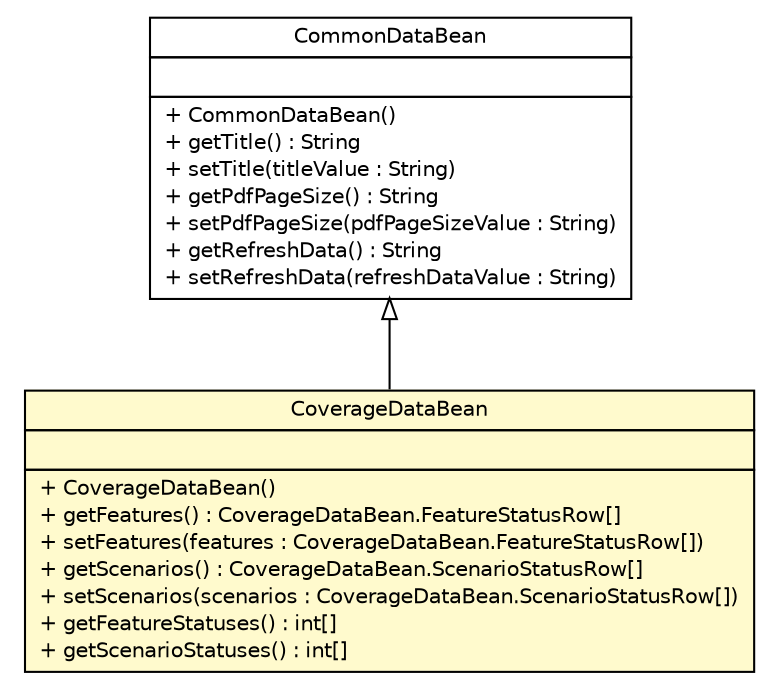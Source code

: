 #!/usr/local/bin/dot
#
# Class diagram 
# Generated by UMLGraph version R5_6 (http://www.umlgraph.org/)
#

digraph G {
	edge [fontname="Helvetica",fontsize=10,labelfontname="Helvetica",labelfontsize=10];
	node [fontname="Helvetica",fontsize=10,shape=plaintext];
	nodesep=0.25;
	ranksep=0.5;
	// com.github.mkolisnyk.cucumber.reporting.types.beans.CoverageDataBean
	c4296 [label=<<table title="com.github.mkolisnyk.cucumber.reporting.types.beans.CoverageDataBean" border="0" cellborder="1" cellspacing="0" cellpadding="2" port="p" bgcolor="lemonChiffon" href="./CoverageDataBean.html">
		<tr><td><table border="0" cellspacing="0" cellpadding="1">
<tr><td align="center" balign="center"> CoverageDataBean </td></tr>
		</table></td></tr>
		<tr><td><table border="0" cellspacing="0" cellpadding="1">
<tr><td align="left" balign="left">  </td></tr>
		</table></td></tr>
		<tr><td><table border="0" cellspacing="0" cellpadding="1">
<tr><td align="left" balign="left"> + CoverageDataBean() </td></tr>
<tr><td align="left" balign="left"> + getFeatures() : CoverageDataBean.FeatureStatusRow[] </td></tr>
<tr><td align="left" balign="left"> + setFeatures(features : CoverageDataBean.FeatureStatusRow[]) </td></tr>
<tr><td align="left" balign="left"> + getScenarios() : CoverageDataBean.ScenarioStatusRow[] </td></tr>
<tr><td align="left" balign="left"> + setScenarios(scenarios : CoverageDataBean.ScenarioStatusRow[]) </td></tr>
<tr><td align="left" balign="left"> + getFeatureStatuses() : int[] </td></tr>
<tr><td align="left" balign="left"> + getScenarioStatuses() : int[] </td></tr>
		</table></td></tr>
		</table>>, URL="./CoverageDataBean.html", fontname="Helvetica", fontcolor="black", fontsize=10.0];
	// com.github.mkolisnyk.cucumber.reporting.types.beans.CommonDataBean
	c4300 [label=<<table title="com.github.mkolisnyk.cucumber.reporting.types.beans.CommonDataBean" border="0" cellborder="1" cellspacing="0" cellpadding="2" port="p" href="./CommonDataBean.html">
		<tr><td><table border="0" cellspacing="0" cellpadding="1">
<tr><td align="center" balign="center"> CommonDataBean </td></tr>
		</table></td></tr>
		<tr><td><table border="0" cellspacing="0" cellpadding="1">
<tr><td align="left" balign="left">  </td></tr>
		</table></td></tr>
		<tr><td><table border="0" cellspacing="0" cellpadding="1">
<tr><td align="left" balign="left"> + CommonDataBean() </td></tr>
<tr><td align="left" balign="left"> + getTitle() : String </td></tr>
<tr><td align="left" balign="left"> + setTitle(titleValue : String) </td></tr>
<tr><td align="left" balign="left"> + getPdfPageSize() : String </td></tr>
<tr><td align="left" balign="left"> + setPdfPageSize(pdfPageSizeValue : String) </td></tr>
<tr><td align="left" balign="left"> + getRefreshData() : String </td></tr>
<tr><td align="left" balign="left"> + setRefreshData(refreshDataValue : String) </td></tr>
		</table></td></tr>
		</table>>, URL="./CommonDataBean.html", fontname="Helvetica", fontcolor="black", fontsize=10.0];
	//com.github.mkolisnyk.cucumber.reporting.types.beans.CoverageDataBean extends com.github.mkolisnyk.cucumber.reporting.types.beans.CommonDataBean
	c4300:p -> c4296:p [dir=back,arrowtail=empty];
}

